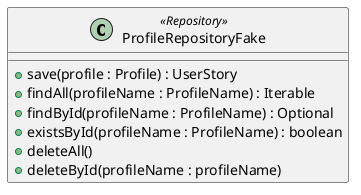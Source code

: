 @startuml
'https://plantuml.com/class-diagram

class ProfileRepositoryFake<<Repository>> {
    '- profileList : Profile [1..*] {static} {readOnly}

    + save(profile : Profile) : UserStory
    + findAll(profileName : ProfileName) : Iterable
    + findById(profileName : ProfileName) : Optional
    + existsById(profileName : ProfileName) : boolean
    + deleteAll()
    + deleteById(profileName : profileName)
}

@enduml